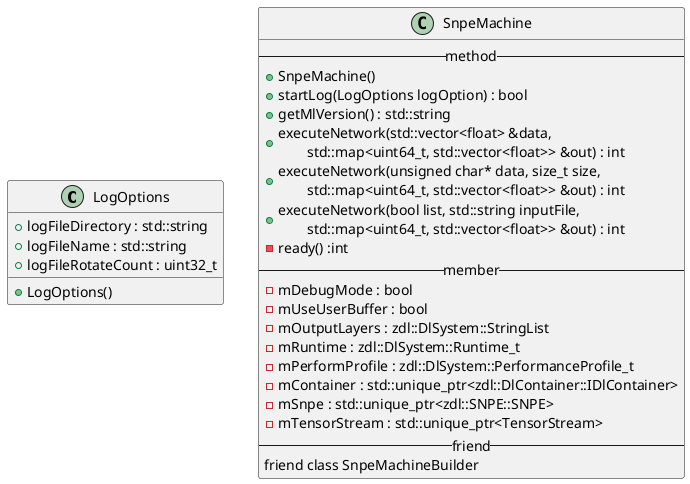 @startuml
class LogOptions {
    + {method} LogOptions()
    + {field} logFileDirectory : std::string
    + {field} logFileName : std::string
    + {field} logFileRotateCount : uint32_t
}

class SnpeMachine {
    -- method --
    + {method} SnpeMachine()
    + {method} startLog(LogOptions logOption) : bool
    + {method} getMlVersion() : std::string
    + {method} executeNetwork(std::vector<float> &data,\n\tstd::map<uint64_t, std::vector<float>> &out) : int
    + {method} executeNetwork(unsigned char* data, size_t size,\n\tstd::map<uint64_t, std::vector<float>> &out) : int
    + {method} executeNetwork(bool list, std::string inputFile,\n\tstd::map<uint64_t, std::vector<float>> &out) : int
    - {method} ready() :int
    -- member --
    - {field} mDebugMode : bool
    - {field} mUseUserBuffer : bool
    - {field} mOutputLayers : zdl::DlSystem::StringList
    - {field} mRuntime : zdl::DlSystem::Runtime_t
    - {field} mPerformProfile : zdl::DlSystem::PerformanceProfile_t
    - {field} mContainer : std::unique_ptr<zdl::DlContainer::IDlContainer>
    - {field} mSnpe : std::unique_ptr<zdl::SNPE::SNPE>
    - {field} mTensorStream : std::unique_ptr<TensorStream>
    -- friend --
    friend class SnpeMachineBuilder
}
@enduml
